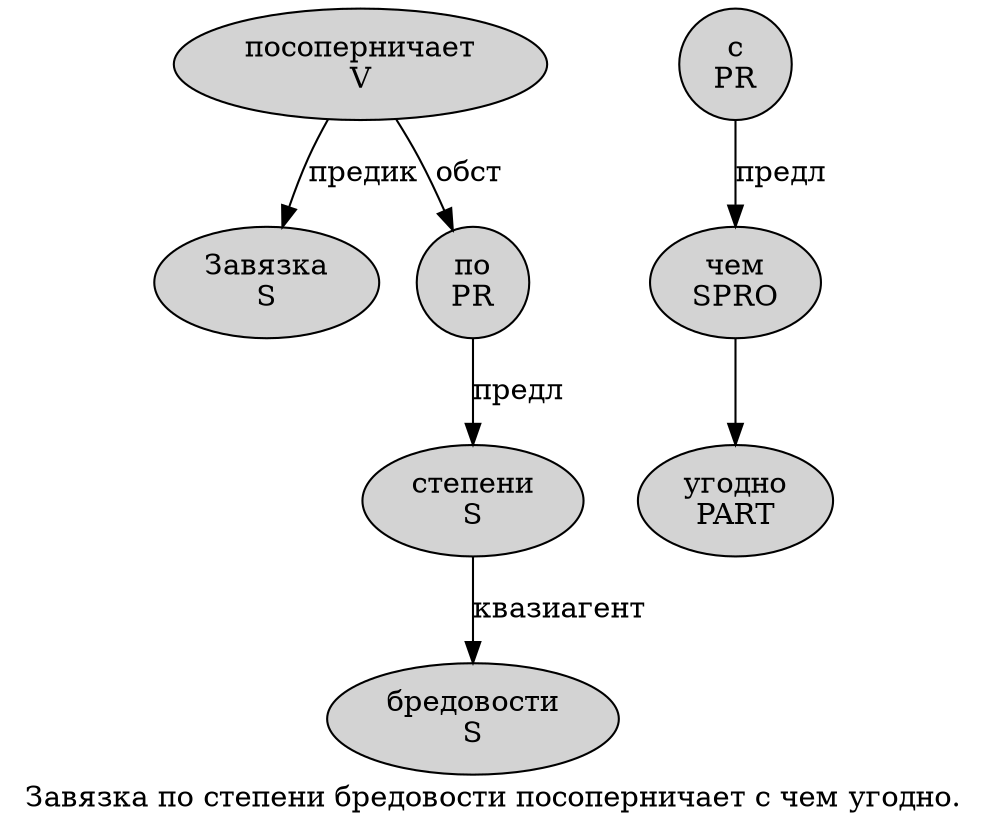 digraph SENTENCE_4634 {
	graph [label="Завязка по степени бредовости посоперничает с чем угодно."]
	node [style=filled]
		0 [label="Завязка
S" color="" fillcolor=lightgray penwidth=1 shape=ellipse]
		1 [label="по
PR" color="" fillcolor=lightgray penwidth=1 shape=ellipse]
		2 [label="степени
S" color="" fillcolor=lightgray penwidth=1 shape=ellipse]
		3 [label="бредовости
S" color="" fillcolor=lightgray penwidth=1 shape=ellipse]
		4 [label="посоперничает
V" color="" fillcolor=lightgray penwidth=1 shape=ellipse]
		5 [label="с
PR" color="" fillcolor=lightgray penwidth=1 shape=ellipse]
		6 [label="чем
SPRO" color="" fillcolor=lightgray penwidth=1 shape=ellipse]
		7 [label="угодно
PART" color="" fillcolor=lightgray penwidth=1 shape=ellipse]
			5 -> 6 [label="предл"]
			6 -> 7
			4 -> 0 [label="предик"]
			4 -> 1 [label="обст"]
			2 -> 3 [label="квазиагент"]
			1 -> 2 [label="предл"]
}